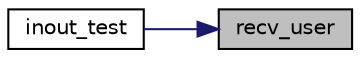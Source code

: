 digraph "recv_user"
{
 // LATEX_PDF_SIZE
  edge [fontname="Helvetica",fontsize="10",labelfontname="Helvetica",labelfontsize="10"];
  node [fontname="Helvetica",fontsize="10",shape=record];
  rankdir="RL";
  Node1 [label="recv_user",height=0.2,width=0.4,color="black", fillcolor="grey75", style="filled", fontcolor="black",tooltip="Receives a character string from the IO server (generated by the user)."];
  Node1 -> Node2 [dir="back",color="midnightblue",fontsize="10",style="solid",fontname="Helvetica"];
  Node2 [label="inout_test",height=0.2,width=0.4,color="black", fillcolor="white", style="filled",URL="$main_8c.html#a9e1e3b7a7b222db64874c2cda0103865",tooltip=" "];
}
